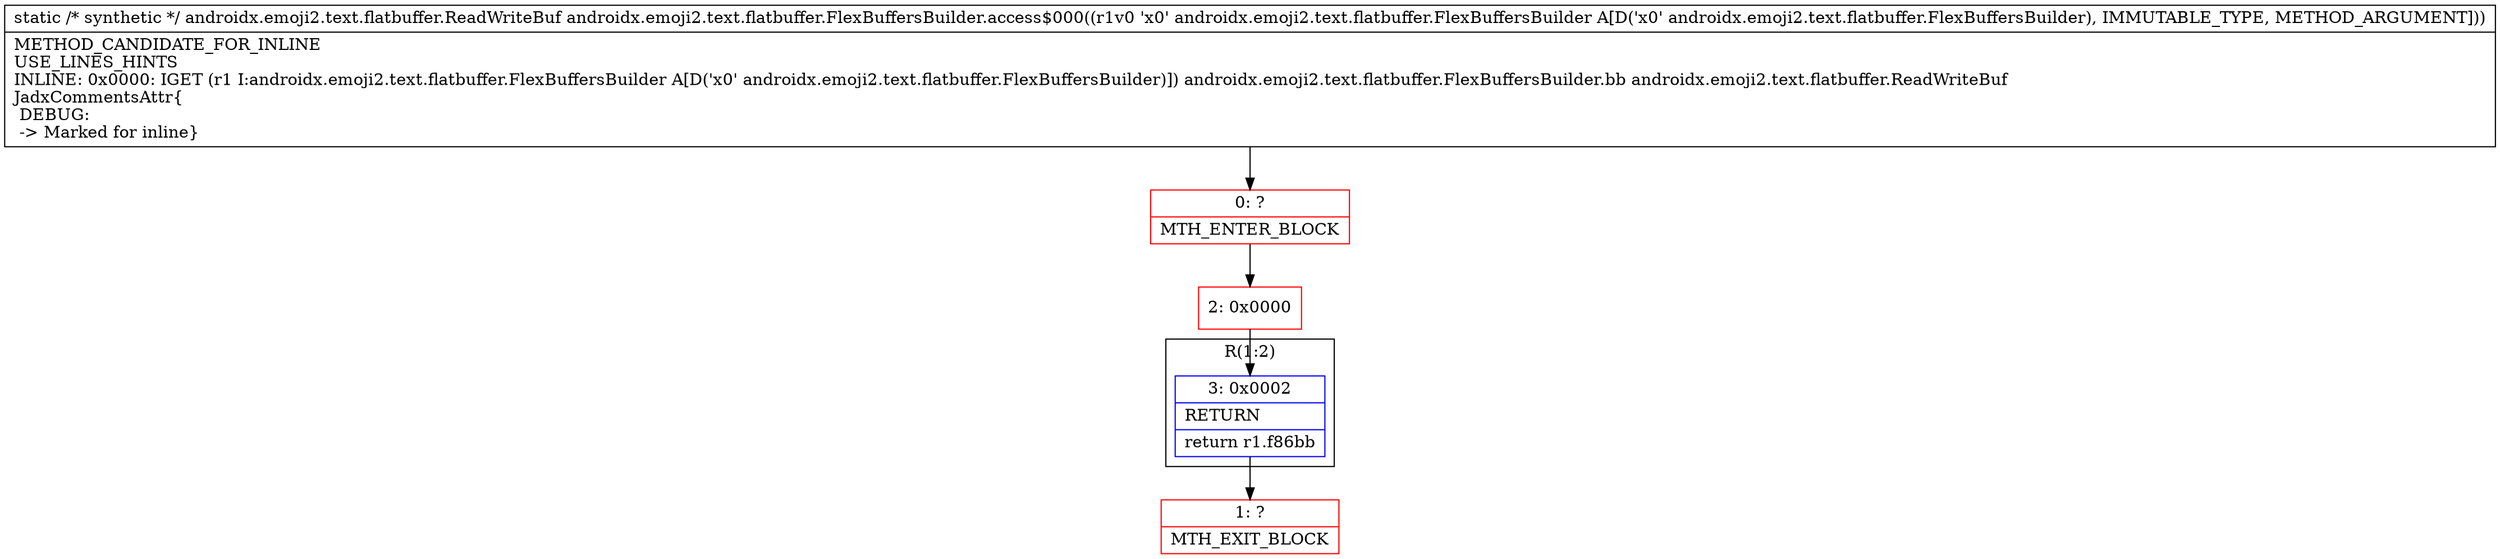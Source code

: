 digraph "CFG forandroidx.emoji2.text.flatbuffer.FlexBuffersBuilder.access$000(Landroidx\/emoji2\/text\/flatbuffer\/FlexBuffersBuilder;)Landroidx\/emoji2\/text\/flatbuffer\/ReadWriteBuf;" {
subgraph cluster_Region_1406588674 {
label = "R(1:2)";
node [shape=record,color=blue];
Node_3 [shape=record,label="{3\:\ 0x0002|RETURN\l|return r1.f86bb\l}"];
}
Node_0 [shape=record,color=red,label="{0\:\ ?|MTH_ENTER_BLOCK\l}"];
Node_2 [shape=record,color=red,label="{2\:\ 0x0000}"];
Node_1 [shape=record,color=red,label="{1\:\ ?|MTH_EXIT_BLOCK\l}"];
MethodNode[shape=record,label="{static \/* synthetic *\/ androidx.emoji2.text.flatbuffer.ReadWriteBuf androidx.emoji2.text.flatbuffer.FlexBuffersBuilder.access$000((r1v0 'x0' androidx.emoji2.text.flatbuffer.FlexBuffersBuilder A[D('x0' androidx.emoji2.text.flatbuffer.FlexBuffersBuilder), IMMUTABLE_TYPE, METHOD_ARGUMENT]))  | METHOD_CANDIDATE_FOR_INLINE\lUSE_LINES_HINTS\lINLINE: 0x0000: IGET  (r1 I:androidx.emoji2.text.flatbuffer.FlexBuffersBuilder A[D('x0' androidx.emoji2.text.flatbuffer.FlexBuffersBuilder)]) androidx.emoji2.text.flatbuffer.FlexBuffersBuilder.bb androidx.emoji2.text.flatbuffer.ReadWriteBuf\lJadxCommentsAttr\{\l DEBUG: \l \-\> Marked for inline\}\l}"];
MethodNode -> Node_0;Node_3 -> Node_1;
Node_0 -> Node_2;
Node_2 -> Node_3;
}

